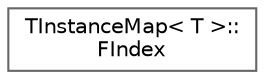 digraph "Graphical Class Hierarchy"
{
 // INTERACTIVE_SVG=YES
 // LATEX_PDF_SIZE
  bgcolor="transparent";
  edge [fontname=Helvetica,fontsize=10,labelfontname=Helvetica,labelfontsize=10];
  node [fontname=Helvetica,fontsize=10,shape=box,height=0.2,width=0.4];
  rankdir="LR";
  Node0 [id="Node000000",label="TInstanceMap\< T \>::\lFIndex",height=0.2,width=0.4,color="grey40", fillcolor="white", style="filled",URL="$d0/dd8/structTInstanceMap_1_1FIndex.html",tooltip=" "];
}

